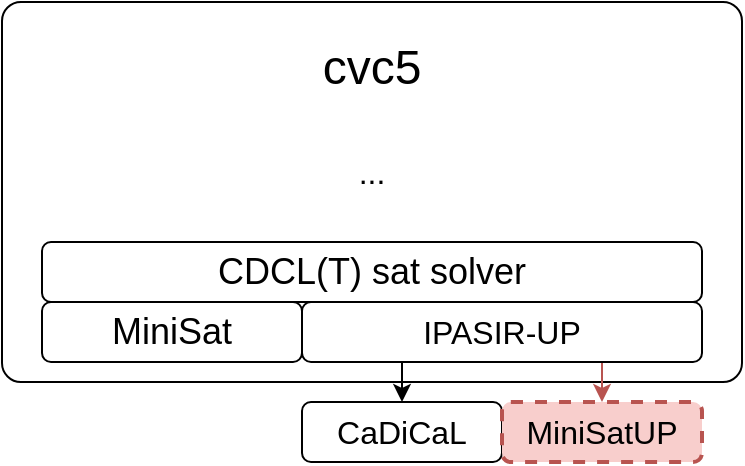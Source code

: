 <mxfile version="28.0.7">
  <diagram name="Page-1" id="fBi-SxpYr7Ty-Y2AGAfu">
    <mxGraphModel dx="786" dy="435" grid="1" gridSize="10" guides="1" tooltips="1" connect="1" arrows="1" fold="1" page="1" pageScale="1" pageWidth="827" pageHeight="1169" math="0" shadow="0">
      <root>
        <mxCell id="0" />
        <mxCell id="1" parent="0" />
        <mxCell id="OPx8XuJDMkaGOAgYKpWS-2" value="&lt;font style=&quot;font-size: 24px;&quot;&gt;cvc5&lt;/font&gt;&lt;div&gt;&lt;span style=&quot;font-size: 24px;&quot;&gt;&lt;br&gt;&lt;/span&gt;&lt;div&gt;&lt;div&gt;&lt;font size=&quot;3&quot;&gt;...&lt;/font&gt;&lt;/div&gt;&lt;div&gt;&lt;font size=&quot;3&quot;&gt;&lt;br&gt;&lt;/font&gt;&lt;/div&gt;&lt;div&gt;&lt;font size=&quot;3&quot;&gt;&lt;br&gt;&lt;/font&gt;&lt;/div&gt;&lt;div&gt;&lt;font size=&quot;3&quot;&gt;&lt;br&gt;&lt;/font&gt;&lt;/div&gt;&lt;div&gt;&lt;font size=&quot;3&quot;&gt;&lt;br&gt;&lt;/font&gt;&lt;/div&gt;&lt;/div&gt;&lt;/div&gt;" style="rounded=1;whiteSpace=wrap;html=1;arcSize=5;" vertex="1" parent="1">
          <mxGeometry x="90" y="110" width="370" height="190" as="geometry" />
        </mxCell>
        <mxCell id="OPx8XuJDMkaGOAgYKpWS-10" style="edgeStyle=orthogonalEdgeStyle;rounded=0;orthogonalLoop=1;jettySize=auto;html=1;exitX=0.25;exitY=1;exitDx=0;exitDy=0;entryX=0.5;entryY=0;entryDx=0;entryDy=0;" edge="1" parent="1" source="OPx8XuJDMkaGOAgYKpWS-3" target="OPx8XuJDMkaGOAgYKpWS-7">
          <mxGeometry relative="1" as="geometry" />
        </mxCell>
        <mxCell id="OPx8XuJDMkaGOAgYKpWS-11" style="edgeStyle=orthogonalEdgeStyle;rounded=0;orthogonalLoop=1;jettySize=auto;html=1;exitX=0.75;exitY=1;exitDx=0;exitDy=0;entryX=0.5;entryY=0;entryDx=0;entryDy=0;fillColor=#f8cecc;strokeColor=#b85450;" edge="1" parent="1" source="OPx8XuJDMkaGOAgYKpWS-3" target="OPx8XuJDMkaGOAgYKpWS-8">
          <mxGeometry relative="1" as="geometry" />
        </mxCell>
        <mxCell id="OPx8XuJDMkaGOAgYKpWS-3" value="&lt;font size=&quot;3&quot;&gt;IPASIR-UP&lt;/font&gt;" style="rounded=1;whiteSpace=wrap;html=1;" vertex="1" parent="1">
          <mxGeometry x="240" y="260" width="200" height="30" as="geometry" />
        </mxCell>
        <mxCell id="OPx8XuJDMkaGOAgYKpWS-4" value="&lt;font style=&quot;font-size: 18px;&quot;&gt;MiniSat&lt;/font&gt;" style="rounded=1;whiteSpace=wrap;html=1;" vertex="1" parent="1">
          <mxGeometry x="110" y="260" width="130" height="30" as="geometry" />
        </mxCell>
        <mxCell id="OPx8XuJDMkaGOAgYKpWS-6" value="&lt;font style=&quot;font-size: 18px;&quot;&gt;CDCL(T) sat solver&lt;/font&gt;" style="rounded=1;whiteSpace=wrap;html=1;" vertex="1" parent="1">
          <mxGeometry x="110" y="230" width="330" height="30" as="geometry" />
        </mxCell>
        <mxCell id="OPx8XuJDMkaGOAgYKpWS-7" value="&lt;font size=&quot;3&quot;&gt;CaDiCaL&lt;/font&gt;" style="rounded=1;whiteSpace=wrap;html=1;" vertex="1" parent="1">
          <mxGeometry x="240" y="310" width="100" height="30" as="geometry" />
        </mxCell>
        <mxCell id="OPx8XuJDMkaGOAgYKpWS-8" value="&lt;font size=&quot;3&quot;&gt;MiniSatUP&lt;/font&gt;" style="rounded=1;whiteSpace=wrap;html=1;fillColor=#f8cecc;strokeColor=#b85450;dashed=1;strokeWidth=2;" vertex="1" parent="1">
          <mxGeometry x="340" y="310" width="100" height="30" as="geometry" />
        </mxCell>
      </root>
    </mxGraphModel>
  </diagram>
</mxfile>
